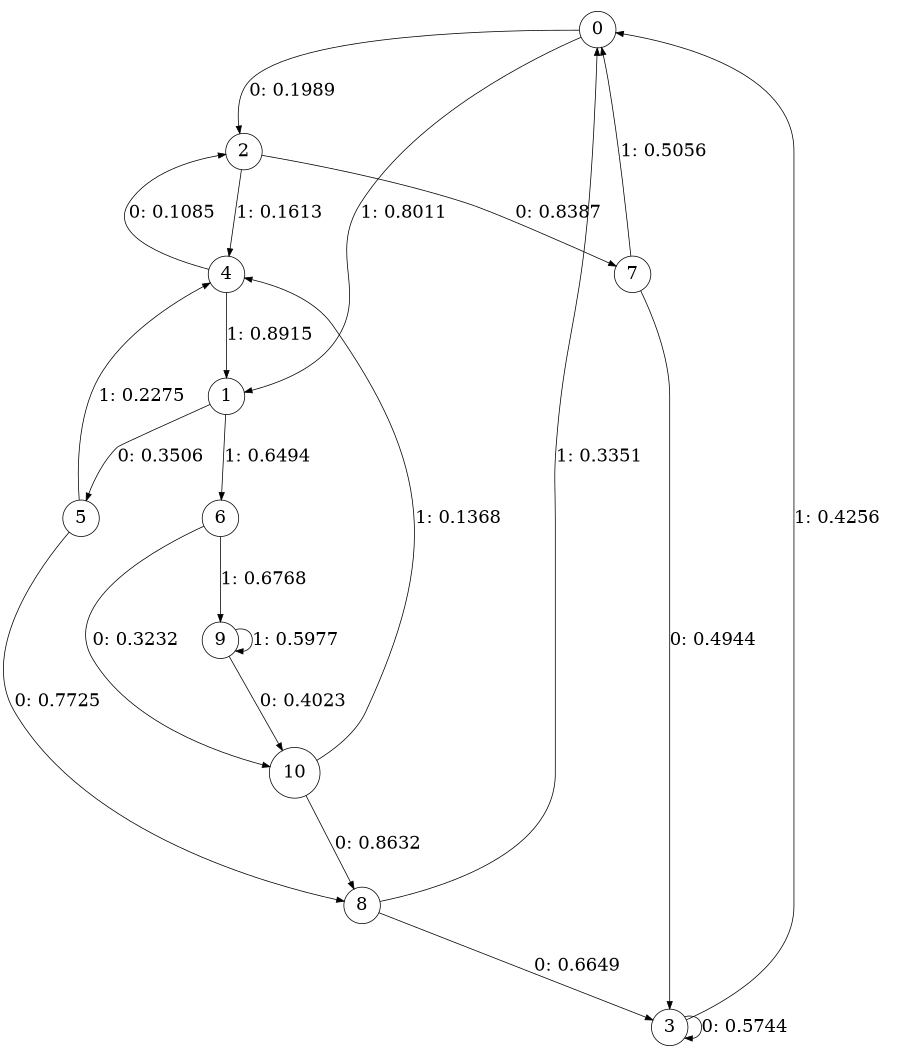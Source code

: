 digraph "ch35faceL4" {
size = "6,8.5";
ratio = "fill";
node [shape = circle];
node [fontsize = 24];
edge [fontsize = 24];
0 -> 2 [label = "0: 0.1989   "];
0 -> 1 [label = "1: 0.8011   "];
1 -> 5 [label = "0: 0.3506   "];
1 -> 6 [label = "1: 0.6494   "];
2 -> 7 [label = "0: 0.8387   "];
2 -> 4 [label = "1: 0.1613   "];
3 -> 3 [label = "0: 0.5744   "];
3 -> 0 [label = "1: 0.4256   "];
4 -> 2 [label = "0: 0.1085   "];
4 -> 1 [label = "1: 0.8915   "];
5 -> 8 [label = "0: 0.7725   "];
5 -> 4 [label = "1: 0.2275   "];
6 -> 10 [label = "0: 0.3232   "];
6 -> 9 [label = "1: 0.6768   "];
7 -> 3 [label = "0: 0.4944   "];
7 -> 0 [label = "1: 0.5056   "];
8 -> 3 [label = "0: 0.6649   "];
8 -> 0 [label = "1: 0.3351   "];
9 -> 10 [label = "0: 0.4023   "];
9 -> 9 [label = "1: 0.5977   "];
10 -> 8 [label = "0: 0.8632   "];
10 -> 4 [label = "1: 0.1368   "];
}